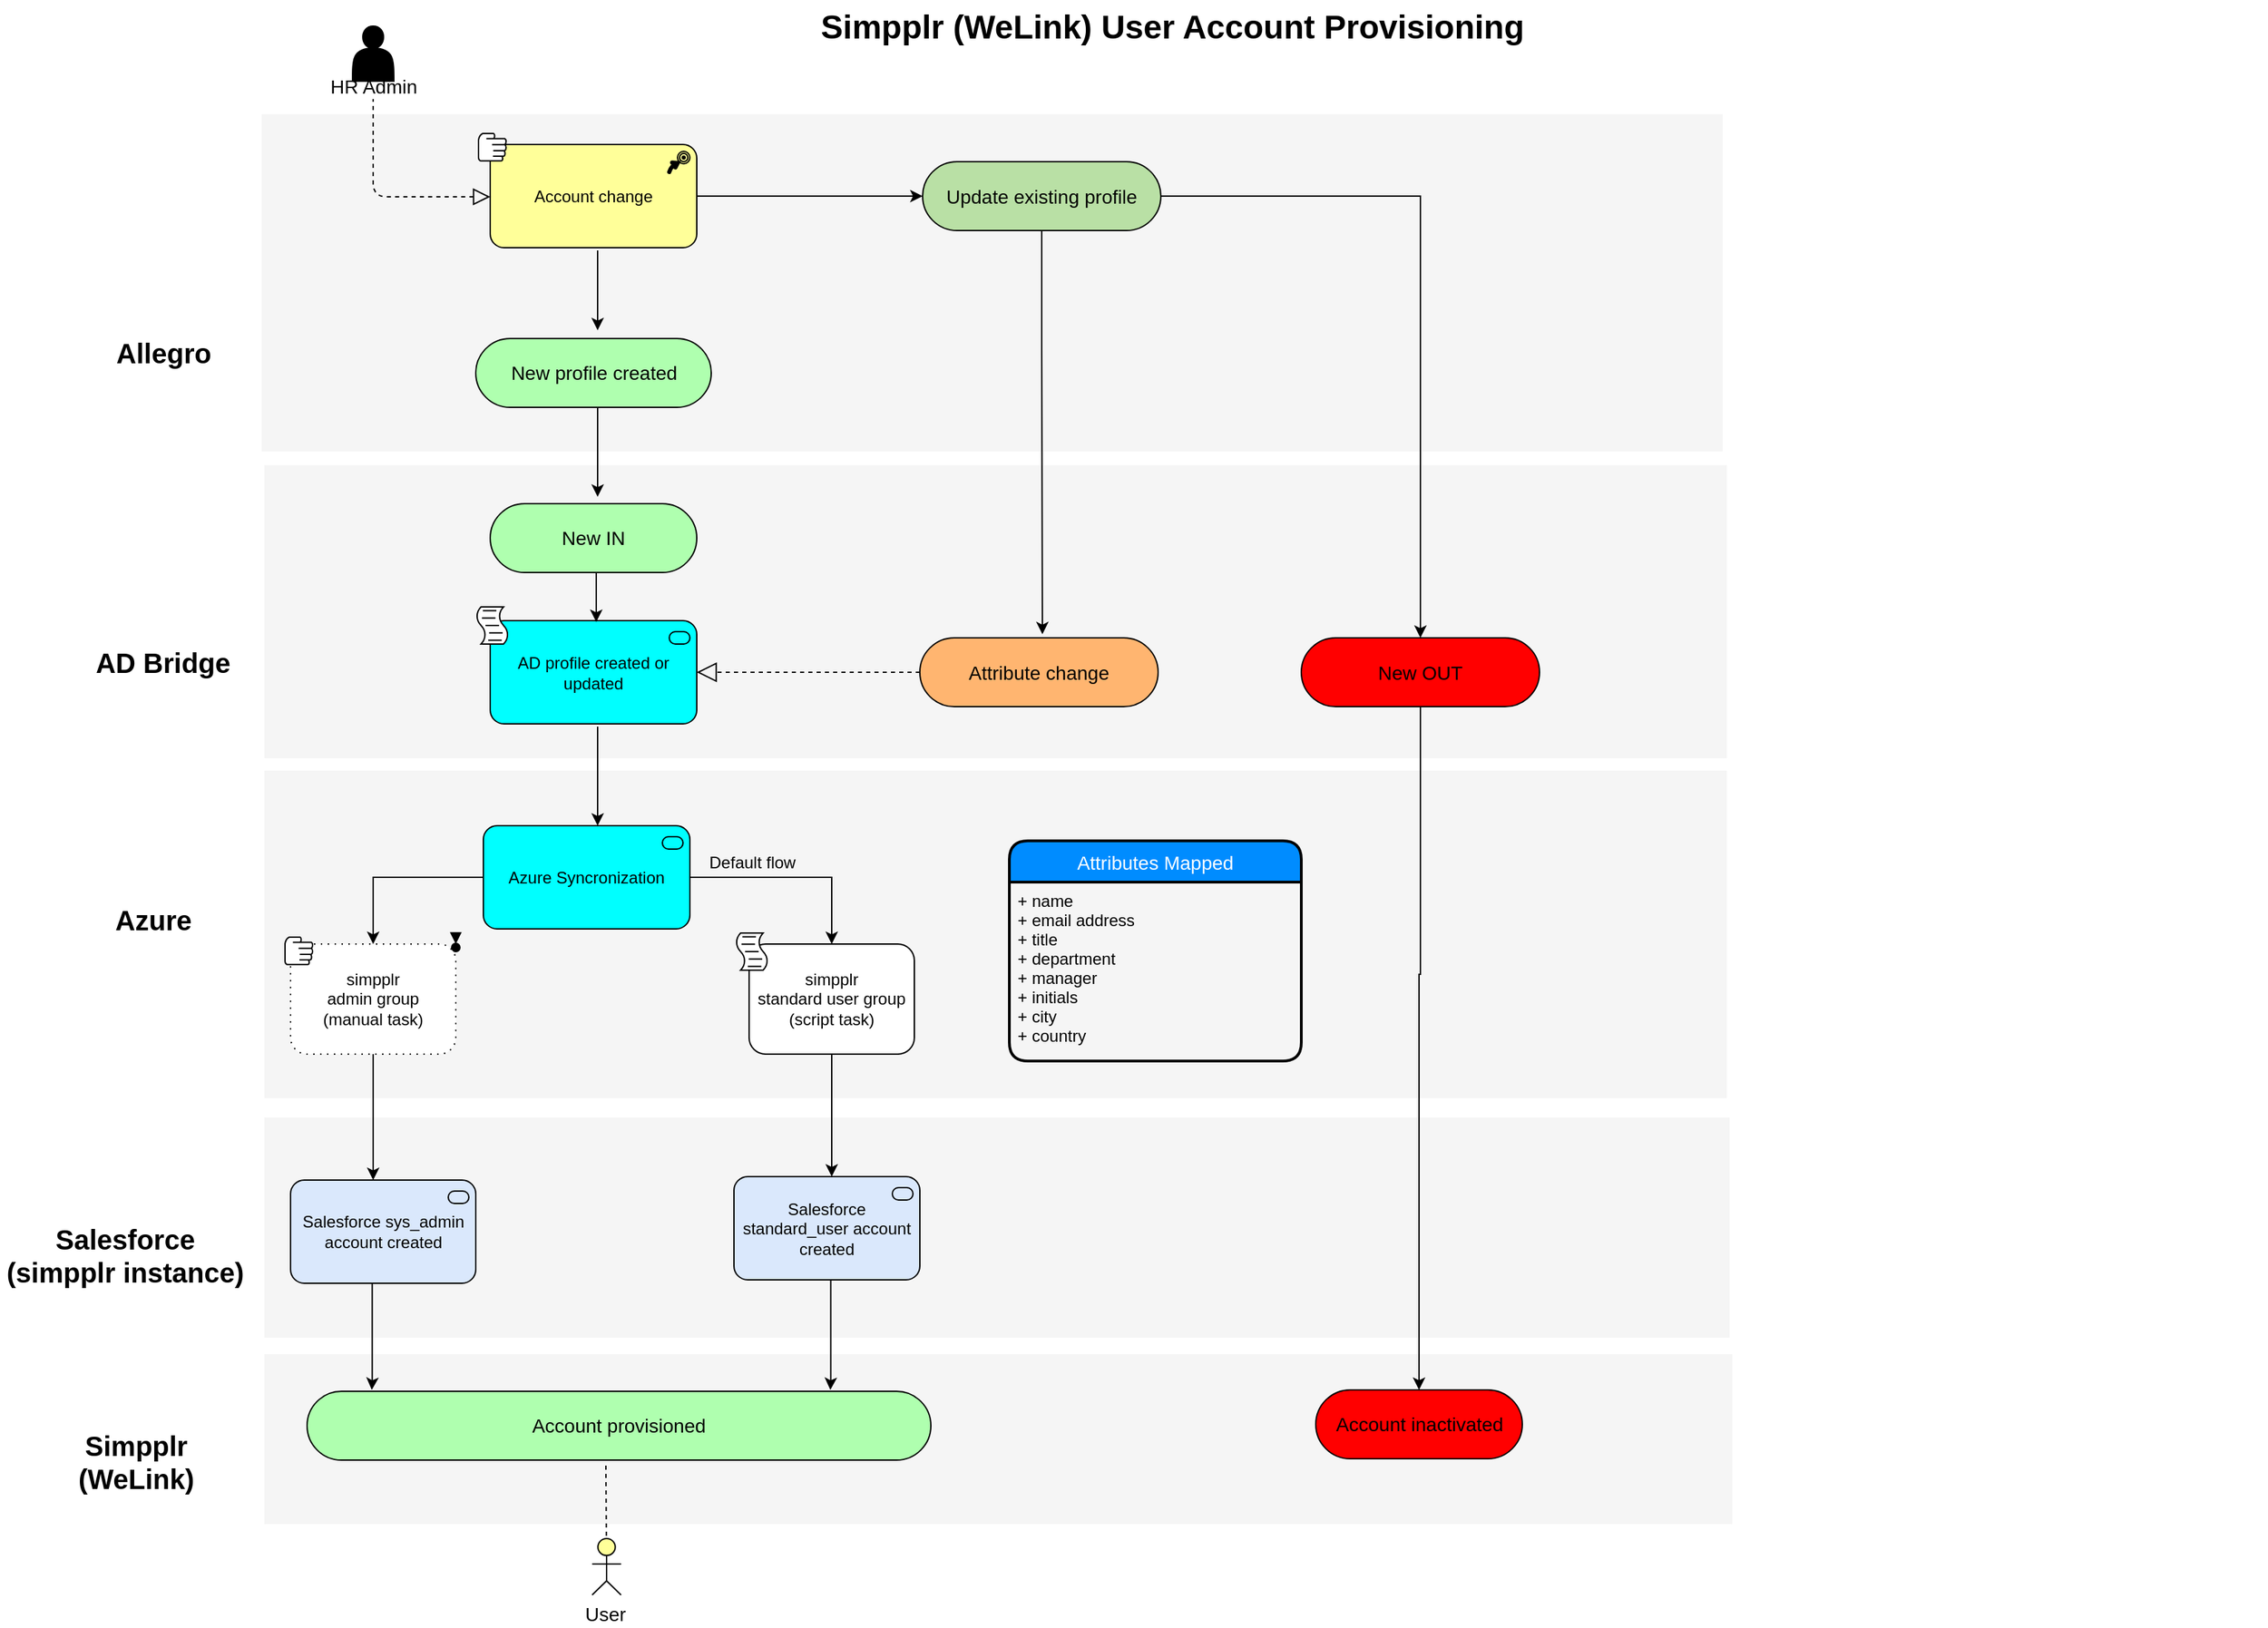 <mxfile version="12.8.1" type="github">
  <diagram name="Simpplr Provisioning" id="44bbcf24-548e-d532-59d3-359de5b44cbb">
    <mxGraphModel dx="1678" dy="872" grid="0" gridSize="10" guides="1" tooltips="1" connect="1" arrows="1" fold="1" page="1" pageScale="1.5" pageWidth="1169" pageHeight="826" background="none" math="0" shadow="0">
      <root>
        <mxCell id="0" style=";html=1;" />
        <mxCell id="1" style=";html=1;" parent="0" />
        <mxCell id="Yz8HIaXp1W1n1a14tK5D-1" value="" style="whiteSpace=wrap;html=1;strokeColor=none;strokeWidth=1;fillColor=#f5f5f5;fontSize=14;" parent="1" vertex="1">
          <mxGeometry x="216" y="600" width="1062" height="238" as="geometry" />
        </mxCell>
        <mxCell id="UKAQFLcODLnGMiNsOCqj-25" value="" style="whiteSpace=wrap;html=1;strokeColor=none;strokeWidth=1;fillColor=#f5f5f5;fontSize=14;imageHeight=24;" parent="1" vertex="1">
          <mxGeometry x="216" y="1024" width="1066" height="123.5" as="geometry" />
        </mxCell>
        <mxCell id="UKAQFLcODLnGMiNsOCqj-1" value="" style="whiteSpace=wrap;html=1;strokeColor=none;strokeWidth=1;fillColor=#f5f5f5;fontSize=14;" parent="1" vertex="1">
          <mxGeometry x="216" y="378" width="1062" height="213" as="geometry" />
        </mxCell>
        <mxCell id="6eae4fabf1afb631-35" value="" style="whiteSpace=wrap;html=1;strokeColor=none;strokeWidth=1;fillColor=#f5f5f5;fontSize=14;" parent="1" vertex="1">
          <mxGeometry x="216" y="852" width="1064" height="160" as="geometry" />
        </mxCell>
        <mxCell id="6eae4fabf1afb631-34" value="" style="whiteSpace=wrap;html=1;strokeColor=none;strokeWidth=1;fillColor=#f5f5f5;fontSize=14;imageWidth=24;imageAspect=1;" parent="1" vertex="1">
          <mxGeometry x="214" y="123" width="1061" height="245" as="geometry" />
        </mxCell>
        <mxCell id="6eae4fabf1afb631-5" value="Account provisioned" style="html=1;whiteSpace=wrap;fillColor=#AFFFAF;strokeColor=#000000;shape=mxgraph.archimate3.service;fontSize=14;" parent="1" vertex="1">
          <mxGeometry x="247" y="1051" width="453" height="50" as="geometry" />
        </mxCell>
        <mxCell id="6eae4fabf1afb631-6" value="Account inactivated" style="html=1;whiteSpace=wrap;fillColor=#FF0000;strokeColor=#000000;shape=mxgraph.archimate3.service;fontSize=14;" parent="1" vertex="1">
          <mxGeometry x="979.5" y="1050" width="150" height="50" as="geometry" />
        </mxCell>
        <mxCell id="6eae4fabf1afb631-29" value="Salesforce&lt;br&gt;(simpplr instance)" style="text;html=1;strokeColor=none;fillColor=none;align=center;verticalAlign=middle;whiteSpace=wrap;fontSize=20;fontStyle=1" parent="1" vertex="1">
          <mxGeometry x="24" y="924" width="181.5" height="56" as="geometry" />
        </mxCell>
        <mxCell id="6eae4fabf1afb631-30" value="AD Bridge" style="text;html=1;strokeColor=none;fillColor=none;align=center;verticalAlign=middle;whiteSpace=wrap;fontSize=20;fontStyle=1" parent="1" vertex="1">
          <mxGeometry x="75" y="511" width="135" height="20" as="geometry" />
        </mxCell>
        <mxCell id="6eae4fabf1afb631-31" value="Allegro" style="text;html=1;strokeColor=none;fillColor=none;align=center;verticalAlign=middle;whiteSpace=wrap;fontSize=20;fontStyle=1" parent="1" vertex="1">
          <mxGeometry x="57.5" y="286" width="170" height="20" as="geometry" />
        </mxCell>
        <mxCell id="6eae4fabf1afb631-33" style="edgeStyle=elbowEdgeStyle;rounded=1;elbow=vertical;html=1;dashed=1;startSize=10;endArrow=block;endFill=0;endSize=10;jettySize=auto;orthogonalLoop=1;strokeColor=#000000;fontSize=14;exitX=0.5;exitY=1;exitDx=0;exitDy=0;" parent="1" source="UKAQFLcODLnGMiNsOCqj-3" target="UKAQFLcODLnGMiNsOCqj-16" edge="1">
          <mxGeometry relative="1" as="geometry">
            <mxPoint x="290" y="167" as="sourcePoint" />
            <mxPoint x="376.5" y="305" as="targetPoint" />
            <Array as="points">
              <mxPoint x="302" y="183" />
              <mxPoint x="331" y="276" />
              <mxPoint x="320" y="305" />
              <mxPoint x="338" y="305" />
            </Array>
          </mxGeometry>
        </mxCell>
        <mxCell id="UKAQFLcODLnGMiNsOCqj-76" value="HR Admin" style="text;html=1;resizable=0;points=[];align=center;verticalAlign=middle;labelBackgroundColor=#ffffff;fontSize=14;" parent="6eae4fabf1afb631-33" vertex="1" connectable="0">
          <mxGeometry x="-0.95" relative="1" as="geometry">
            <mxPoint as="offset" />
          </mxGeometry>
        </mxCell>
        <mxCell id="6eae4fabf1afb631-37" value="Simpplr (WeLink) User Account Provisioning" style="text;strokeColor=none;fillColor=none;html=1;fontSize=24;fontStyle=1;verticalAlign=middle;align=center;" parent="1" vertex="1">
          <mxGeometry x="80" y="40" width="1590" height="40" as="geometry" />
        </mxCell>
        <mxCell id="UKAQFLcODLnGMiNsOCqj-2" value="Simpplr&lt;br&gt;(WeLink)" style="text;html=1;strokeColor=none;fillColor=none;align=center;verticalAlign=middle;whiteSpace=wrap;fontSize=20;fontStyle=1" parent="1" vertex="1">
          <mxGeometry x="67.5" y="1092.25" width="110" height="20" as="geometry" />
        </mxCell>
        <mxCell id="UKAQFLcODLnGMiNsOCqj-3" value="" style="shape=actor;whiteSpace=wrap;html=1;fillColor=#000000;" parent="1" vertex="1">
          <mxGeometry x="280" y="59" width="30" height="40" as="geometry" />
        </mxCell>
        <mxCell id="Yz8HIaXp1W1n1a14tK5D-13" style="edgeStyle=orthogonalEdgeStyle;rounded=0;orthogonalLoop=1;jettySize=auto;html=1;exitX=1;exitY=0.25;exitDx=0;exitDy=0;exitPerimeter=0;entryX=0;entryY=0;entryDx=0;entryDy=25;entryPerimeter=0;" parent="1" source="UKAQFLcODLnGMiNsOCqj-16" target="Yz8HIaXp1W1n1a14tK5D-17" edge="1">
          <mxGeometry relative="1" as="geometry">
            <Array as="points">
              <mxPoint x="530" y="182" />
            </Array>
          </mxGeometry>
        </mxCell>
        <UserObject label="Account change" link="https://weforum.jira.com/wiki/spaces/ITIS/pages/1164705906/SAD+-+Autoinout" id="UKAQFLcODLnGMiNsOCqj-16">
          <mxCell style="html=1;outlineConnect=0;whiteSpace=wrap;fillColor=#Ffff99;strokeColor=#000000;shape=mxgraph.archimate3.application;appType=course;archiType=rounded;" parent="1" vertex="1">
            <mxGeometry x="380" y="145" width="150" height="75" as="geometry" />
          </mxCell>
        </UserObject>
        <mxCell id="UKAQFLcODLnGMiNsOCqj-21" value="AD profile created or updated" style="html=1;outlineConnect=0;whiteSpace=wrap;fillColor=#00FFFF;strokeColor=#000000;shape=mxgraph.archimate3.application;appType=serv;archiType=rounded" parent="1" vertex="1">
          <mxGeometry x="380" y="491" width="150" height="75" as="geometry" />
        </mxCell>
        <mxCell id="UKAQFLcODLnGMiNsOCqj-36" value="Salesforce standard_user account created" style="html=1;outlineConnect=0;whiteSpace=wrap;fillColor=#dae8fc;strokeColor=#000000;shape=mxgraph.archimate3.application;appType=serv;archiType=rounded" parent="1" vertex="1">
          <mxGeometry x="557" y="895" width="135" height="75" as="geometry" />
        </mxCell>
        <mxCell id="UKAQFLcODLnGMiNsOCqj-95" value="" style="html=1;outlineConnect=0;whiteSpace=wrap;fillColor=#ffff99;strokeColor=#000000;verticalLabelPosition=bottom;verticalAlign=top;align=center;shape=mxgraph.archimate3.actor;labelBackgroundColor=#FFFF33;fontSize=14;" parent="1" vertex="1">
          <mxGeometry x="454" y="1158" width="21" height="41" as="geometry" />
        </mxCell>
        <mxCell id="UKAQFLcODLnGMiNsOCqj-100" value="User" style="text;html=1;resizable=0;points=[];autosize=1;align=left;verticalAlign=top;spacingTop=-4;fontSize=14;" parent="1" vertex="1">
          <mxGeometry x="447" y="1202" width="40" height="17" as="geometry" />
        </mxCell>
        <mxCell id="Yz8HIaXp1W1n1a14tK5D-27" style="edgeStyle=orthogonalEdgeStyle;rounded=0;orthogonalLoop=1;jettySize=auto;html=1;exitX=0;exitY=0.5;exitDx=0;exitDy=0;exitPerimeter=0;entryX=0.5;entryY=0;entryDx=0;entryDy=0;" parent="1" source="Yz8HIaXp1W1n1a14tK5D-4" target="Yz8HIaXp1W1n1a14tK5D-25" edge="1">
          <mxGeometry relative="1" as="geometry" />
        </mxCell>
        <mxCell id="Yz8HIaXp1W1n1a14tK5D-29" style="edgeStyle=orthogonalEdgeStyle;rounded=0;orthogonalLoop=1;jettySize=auto;html=1;exitX=1;exitY=0.5;exitDx=0;exitDy=0;exitPerimeter=0;" parent="1" source="Yz8HIaXp1W1n1a14tK5D-4" target="Yz8HIaXp1W1n1a14tK5D-28" edge="1">
          <mxGeometry relative="1" as="geometry" />
        </mxCell>
        <mxCell id="Yz8HIaXp1W1n1a14tK5D-4" value="Azure Syncronization" style="html=1;outlineConnect=0;whiteSpace=wrap;fillColor=#00FFFF;strokeColor=#000000;shape=mxgraph.archimate3.application;appType=serv;archiType=rounded" parent="1" vertex="1">
          <mxGeometry x="375" y="640" width="150" height="75" as="geometry" />
        </mxCell>
        <mxCell id="Yz8HIaXp1W1n1a14tK5D-6" value="Azure" style="text;html=1;strokeColor=none;fillColor=none;align=center;verticalAlign=middle;whiteSpace=wrap;fontSize=20;fontStyle=1" parent="1" vertex="1">
          <mxGeometry x="67.5" y="698" width="135" height="20" as="geometry" />
        </mxCell>
        <mxCell id="Yz8HIaXp1W1n1a14tK5D-8" value="New IN" style="html=1;whiteSpace=wrap;fillColor=#AFFFAF;strokeColor=#000000;shape=mxgraph.archimate3.service;fontSize=14;" parent="1" vertex="1">
          <mxGeometry x="380" y="406" width="150" height="50" as="geometry" />
        </mxCell>
        <mxCell id="Yz8HIaXp1W1n1a14tK5D-55" style="edgeStyle=orthogonalEdgeStyle;rounded=0;orthogonalLoop=1;jettySize=auto;html=1;exitX=0.5;exitY=1;exitDx=0;exitDy=0;exitPerimeter=0;entryX=0.5;entryY=0;entryDx=0;entryDy=0;entryPerimeter=0;" parent="1" source="Yz8HIaXp1W1n1a14tK5D-9" target="6eae4fabf1afb631-6" edge="1">
          <mxGeometry relative="1" as="geometry">
            <Array as="points">
              <mxPoint x="1056" y="748" />
            </Array>
          </mxGeometry>
        </mxCell>
        <mxCell id="Yz8HIaXp1W1n1a14tK5D-9" value="New OUT" style="html=1;whiteSpace=wrap;fillColor=#FF0000;strokeColor=#000000;shape=mxgraph.archimate3.service;fontSize=14;" parent="1" vertex="1">
          <mxGeometry x="969" y="503.5" width="173" height="50" as="geometry" />
        </mxCell>
        <mxCell id="Yz8HIaXp1W1n1a14tK5D-10" value="" style="endArrow=classic;html=1;" parent="1" edge="1">
          <mxGeometry width="50" height="50" relative="1" as="geometry">
            <mxPoint x="458" y="222" as="sourcePoint" />
            <mxPoint x="458" y="280" as="targetPoint" />
          </mxGeometry>
        </mxCell>
        <mxCell id="Yz8HIaXp1W1n1a14tK5D-12" value="" style="endArrow=classic;html=1;" parent="1" edge="1">
          <mxGeometry width="50" height="50" relative="1" as="geometry">
            <mxPoint x="457" y="456" as="sourcePoint" />
            <mxPoint x="457" y="492" as="targetPoint" />
            <Array as="points">
              <mxPoint x="457" y="470" />
            </Array>
          </mxGeometry>
        </mxCell>
        <mxCell id="Yz8HIaXp1W1n1a14tK5D-14" value="" style="endArrow=block;html=1;endFill=1;startArrow=oval;startFill=1;edgeStyle=elbowEdgeStyle;elbow=vertical;fontSize=17;" parent="1" source="Yz8HIaXp1W1n1a14tK5D-1" target="Yz8HIaXp1W1n1a14tK5D-25" edge="1">
          <mxGeometry width="160" relative="1" as="geometry">
            <mxPoint x="730" y="642" as="sourcePoint" />
            <mxPoint x="730.21" y="745" as="targetPoint" />
            <Array as="points">
              <mxPoint x="360" y="684" />
            </Array>
          </mxGeometry>
        </mxCell>
        <mxCell id="Yz8HIaXp1W1n1a14tK5D-15" value="New profile created" style="html=1;whiteSpace=wrap;fillColor=#AFFFAF;strokeColor=#000000;shape=mxgraph.archimate3.service;fontSize=14;" parent="1" vertex="1">
          <mxGeometry x="369.5" y="286" width="171" height="50" as="geometry" />
        </mxCell>
        <mxCell id="Yz8HIaXp1W1n1a14tK5D-16" value="" style="endArrow=classic;html=1;" parent="1" edge="1">
          <mxGeometry width="50" height="50" relative="1" as="geometry">
            <mxPoint x="458" y="336" as="sourcePoint" />
            <mxPoint x="458" y="401" as="targetPoint" />
          </mxGeometry>
        </mxCell>
        <mxCell id="jdh-N85WDiy6-VHUhyHS-5" style="edgeStyle=orthogonalEdgeStyle;rounded=0;orthogonalLoop=1;jettySize=auto;html=1;exitX=0.5;exitY=1;exitDx=0;exitDy=0;exitPerimeter=0;entryX=0.532;entryY=0.577;entryDx=0;entryDy=0;entryPerimeter=0;" edge="1" parent="1" source="Yz8HIaXp1W1n1a14tK5D-17" target="UKAQFLcODLnGMiNsOCqj-1">
          <mxGeometry relative="1" as="geometry" />
        </mxCell>
        <mxCell id="jdh-N85WDiy6-VHUhyHS-6" style="edgeStyle=orthogonalEdgeStyle;rounded=0;orthogonalLoop=1;jettySize=auto;html=1;exitX=0;exitY=0;exitDx=173.0;exitDy=25;exitPerimeter=0;entryX=0.5;entryY=0;entryDx=0;entryDy=0;entryPerimeter=0;" edge="1" parent="1" source="Yz8HIaXp1W1n1a14tK5D-17" target="Yz8HIaXp1W1n1a14tK5D-9">
          <mxGeometry relative="1" as="geometry" />
        </mxCell>
        <mxCell id="Yz8HIaXp1W1n1a14tK5D-17" value="Update existing profile" style="html=1;whiteSpace=wrap;fillColor=#B9E0A5;strokeColor=#000000;shape=mxgraph.archimate3.service;fontSize=14;" parent="1" vertex="1">
          <mxGeometry x="694" y="157.5" width="173" height="50" as="geometry" />
        </mxCell>
        <mxCell id="Yz8HIaXp1W1n1a14tK5D-22" value="Attributes Mapped" style="swimlane;childLayout=stackLayout;horizontal=1;startSize=30;horizontalStack=0;fillColor=#008cff;fontColor=#FFFFFF;rounded=1;fontSize=14;fontStyle=0;strokeWidth=2;resizeParent=0;resizeLast=1;shadow=0;dashed=0;align=center;" parent="1" vertex="1">
          <mxGeometry x="757" y="651" width="212" height="160" as="geometry" />
        </mxCell>
        <mxCell id="Yz8HIaXp1W1n1a14tK5D-23" value="+ name&#xa;+ email address&#xa;+ title&#xa;+ department&#xa;+ manager&#xa;+ initials&#xa;+ city&#xa;+ country" style="align=left;strokeColor=none;fillColor=none;spacingLeft=4;fontSize=12;verticalAlign=top;resizable=0;rotatable=0;part=1;" parent="Yz8HIaXp1W1n1a14tK5D-22" vertex="1">
          <mxGeometry y="30" width="212" height="130" as="geometry" />
        </mxCell>
        <mxCell id="Yz8HIaXp1W1n1a14tK5D-53" style="edgeStyle=orthogonalEdgeStyle;rounded=0;orthogonalLoop=1;jettySize=auto;html=1;exitX=0.5;exitY=1;exitDx=0;exitDy=0;" parent="1" source="Yz8HIaXp1W1n1a14tK5D-25" target="Yz8HIaXp1W1n1a14tK5D-44" edge="1">
          <mxGeometry relative="1" as="geometry">
            <Array as="points">
              <mxPoint x="295" y="878" />
              <mxPoint x="295" y="878" />
            </Array>
          </mxGeometry>
        </mxCell>
        <mxCell id="Yz8HIaXp1W1n1a14tK5D-25" value="simpplr &lt;br&gt;admin group&lt;br&gt;(manual task)" style="shape=ext;rounded=1;html=1;whiteSpace=wrap;dashed=1;dashPattern=1 4;" parent="1" vertex="1">
          <mxGeometry x="235.0" y="726" width="120" height="80" as="geometry" />
        </mxCell>
        <mxCell id="Yz8HIaXp1W1n1a14tK5D-43" style="edgeStyle=orthogonalEdgeStyle;rounded=0;orthogonalLoop=1;jettySize=auto;html=1;exitX=0.5;exitY=1;exitDx=0;exitDy=0;" parent="1" source="Yz8HIaXp1W1n1a14tK5D-28" target="UKAQFLcODLnGMiNsOCqj-36" edge="1">
          <mxGeometry relative="1" as="geometry">
            <Array as="points">
              <mxPoint x="628" y="892" />
              <mxPoint x="628" y="892" />
            </Array>
          </mxGeometry>
        </mxCell>
        <mxCell id="Yz8HIaXp1W1n1a14tK5D-28" value="simpplr &lt;br&gt;standard user group&lt;br&gt;(script task)" style="shape=ext;rounded=1;html=1;whiteSpace=wrap;fillColor=#FFFFFF;" parent="1" vertex="1">
          <mxGeometry x="568" y="726" width="120" height="80" as="geometry" />
        </mxCell>
        <mxCell id="Yz8HIaXp1W1n1a14tK5D-30" value="" style="shape=mxgraph.bpmn.manual_task;html=1;outlineConnect=0;fillColor=#FFFFFF;" parent="1" vertex="1">
          <mxGeometry x="231" y="721" width="20" height="20" as="geometry" />
        </mxCell>
        <mxCell id="Yz8HIaXp1W1n1a14tK5D-31" value="" style="shape=mxgraph.bpmn.script_task;html=1;outlineConnect=0;fillColor=#FFFFFF;" parent="1" vertex="1">
          <mxGeometry x="369.5" y="481" width="24" height="27" as="geometry" />
        </mxCell>
        <mxCell id="Yz8HIaXp1W1n1a14tK5D-32" value="" style="shape=mxgraph.bpmn.script_task;html=1;outlineConnect=0;fillColor=#FFFFFF;" parent="1" vertex="1">
          <mxGeometry x="558" y="718" width="24" height="27" as="geometry" />
        </mxCell>
        <mxCell id="Yz8HIaXp1W1n1a14tK5D-37" value="" style="endArrow=classic;html=1;" parent="1" edge="1">
          <mxGeometry width="50" height="50" relative="1" as="geometry">
            <mxPoint x="458" y="568" as="sourcePoint" />
            <mxPoint x="458" y="640" as="targetPoint" />
          </mxGeometry>
        </mxCell>
        <mxCell id="Yz8HIaXp1W1n1a14tK5D-41" value="Default flow" style="text;html=1;strokeColor=none;fillColor=none;align=center;verticalAlign=middle;whiteSpace=wrap;rounded=0;" parent="1" vertex="1">
          <mxGeometry x="496.5" y="640" width="147" height="53" as="geometry" />
        </mxCell>
        <mxCell id="Yz8HIaXp1W1n1a14tK5D-44" value="Salesforce sys_admin account created" style="html=1;outlineConnect=0;whiteSpace=wrap;fillColor=#dae8fc;strokeColor=#000000;shape=mxgraph.archimate3.application;appType=serv;archiType=rounded" parent="1" vertex="1">
          <mxGeometry x="235" y="897.5" width="134.5" height="75" as="geometry" />
        </mxCell>
        <mxCell id="Yz8HIaXp1W1n1a14tK5D-58" value="" style="endArrow=none;dashed=1;html=1;" parent="1" target="UKAQFLcODLnGMiNsOCqj-95" edge="1">
          <mxGeometry width="50" height="50" relative="1" as="geometry">
            <mxPoint x="464" y="1105" as="sourcePoint" />
            <mxPoint x="463.79" y="1278" as="targetPoint" />
          </mxGeometry>
        </mxCell>
        <mxCell id="Yz8HIaXp1W1n1a14tK5D-62" style="edgeStyle=orthogonalEdgeStyle;rounded=0;orthogonalLoop=1;jettySize=auto;html=1;exitX=0.5;exitY=1;exitDx=0;exitDy=0;" parent="1" edge="1">
          <mxGeometry relative="1" as="geometry">
            <mxPoint x="294.29" y="972.5" as="sourcePoint" />
            <mxPoint x="294" y="1050" as="targetPoint" />
            <Array as="points">
              <mxPoint x="294.29" y="1044.5" />
              <mxPoint x="294.29" y="1044.5" />
            </Array>
          </mxGeometry>
        </mxCell>
        <mxCell id="Yz8HIaXp1W1n1a14tK5D-63" style="edgeStyle=orthogonalEdgeStyle;rounded=0;orthogonalLoop=1;jettySize=auto;html=1;exitX=0.5;exitY=1;exitDx=0;exitDy=0;" parent="1" edge="1">
          <mxGeometry relative="1" as="geometry">
            <mxPoint x="627.29" y="970.0" as="sourcePoint" />
            <mxPoint x="627" y="1050" as="targetPoint" />
            <Array as="points">
              <mxPoint x="627.29" y="1042" />
              <mxPoint x="627.29" y="1042" />
            </Array>
          </mxGeometry>
        </mxCell>
        <mxCell id="Yz8HIaXp1W1n1a14tK5D-64" value="" style="shape=mxgraph.bpmn.manual_task;html=1;outlineConnect=0;fillColor=#FFFFFF;" parent="1" vertex="1">
          <mxGeometry x="371.5" y="137" width="20" height="20" as="geometry" />
        </mxCell>
        <mxCell id="jdh-N85WDiy6-VHUhyHS-1" value="Attribute change" style="html=1;whiteSpace=wrap;fillColor=#FFB570;strokeColor=#000000;shape=mxgraph.archimate3.service;fontSize=14;" vertex="1" parent="1">
          <mxGeometry x="692" y="503.5" width="173" height="50" as="geometry" />
        </mxCell>
        <mxCell id="jdh-N85WDiy6-VHUhyHS-2" value="" style="endArrow=block;dashed=1;endFill=0;endSize=12;html=1;entryX=1;entryY=0.5;entryDx=0;entryDy=0;entryPerimeter=0;exitX=0;exitY=0;exitDx=0;exitDy=25;exitPerimeter=0;" edge="1" parent="1" source="jdh-N85WDiy6-VHUhyHS-1" target="UKAQFLcODLnGMiNsOCqj-21">
          <mxGeometry width="160" relative="1" as="geometry">
            <mxPoint x="643" y="538" as="sourcePoint" />
            <mxPoint x="803" y="538" as="targetPoint" />
          </mxGeometry>
        </mxCell>
      </root>
    </mxGraphModel>
  </diagram>
</mxfile>
